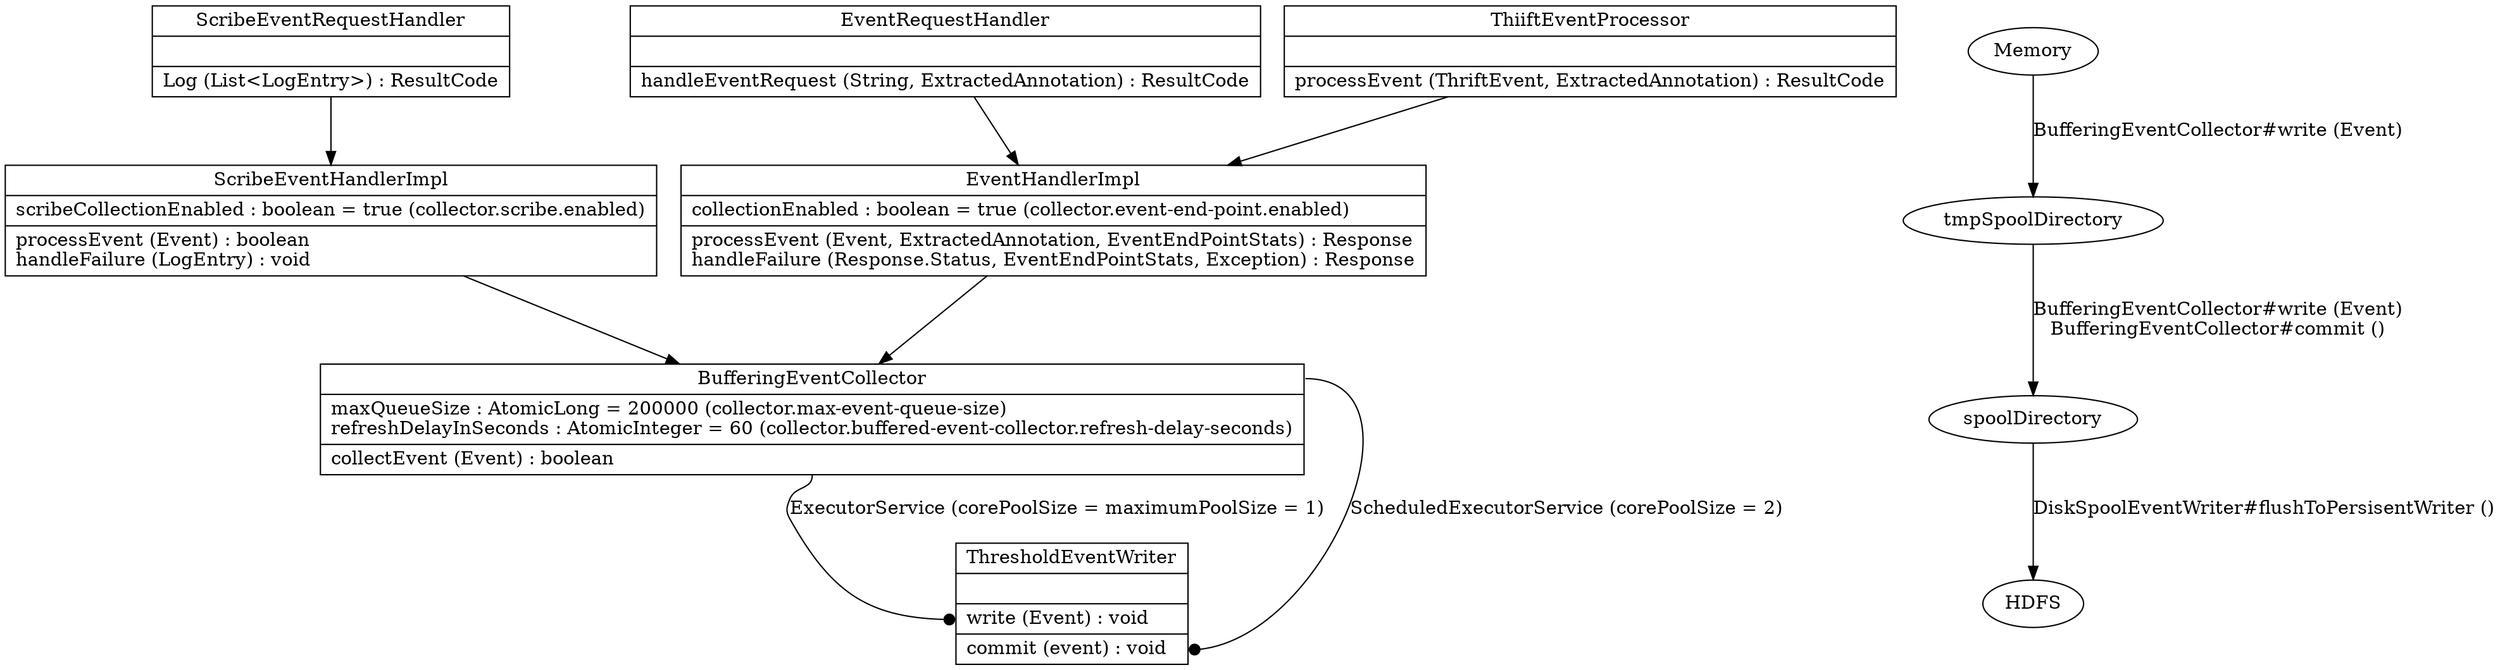 digraph g {
    subgraph request_handlers {
        label = "Request handlers"

        "scribe_resource" [
            label = "{ScribeEventRequestHandler| |Log (List\<LogEntry\>) : ResultCode}"
            shape = "record"
        ];
        "scribe_handler" [
            label = "{ScribeEventHandlerImpl|scribeCollectionEnabled : boolean = true (collector.scribe.enabled)\l|processEvent (Event) : boolean\lhandleFailure (LogEntry) : void\l}"
            shape = "record"
        ];
        "get_request_resource" [
            label = "{EventRequestHandler| |handleEventRequest (String, ExtractedAnnotation) : ResultCode}"
            shape = "record"
        ];
        "post_request_resource" [
            label = "{ThiiftEventProcessor| |processEvent (ThriftEvent, ExtractedAnnotation) : ResultCode}"
            shape = "record"
        ];
        "event_handler" [
            label = "{EventHandlerImpl|collectionEnabled : boolean = true (collector.event-end-point.enabled)\l|processEvent (Event, ExtractedAnnotation, EventEndPointStats) : Response\lhandleFailure (Response.Status, EventEndPointStats, Exception) : Response\l}"
            shape = "record"
        ];
        "buffer" [
            label = "{<f2>BufferingEventCollector|maxQueueSize : AtomicLong = 200000 (collector.max-event-queue-size)\lrefreshDelayInSeconds : AtomicInteger = 60 (collector.buffered-event-collector.refresh-delay-seconds)\l|<f1>collectEvent (Event) : boolean\l}"
            shape = "record"
        ];
        "tevent_writer" [
            label = "{ThresholdEventWriter| |<f1>write (Event) : void\l|<f2>commit (event) : void\l}"
            shape = "record"
        ];

        scribe_resource -> scribe_handler -> buffer
        get_request_resource -> event_handler
        post_request_resource -> event_handler
        event_handler -> buffer
        buffer:f1 -> tevent_writer:f1 [arrowhead = dot, label = "ExecutorService (corePoolSize = maximumPoolSize = 1)"]
        buffer:f2 -> tevent_writer:f2 [arrowhead = dot, label = "ScheduledExecutorService (corePoolSize = 2)"]
    }

    subgraph write_queues {
        Memory -> tmpSpoolDirectory [ label = "BufferingEventCollector#write (Event)" ]
        tmpSpoolDirectory -> spoolDirectory [ label = "BufferingEventCollector#write (Event)\nBufferingEventCollector#commit ()" ]
        spoolDirectory -> HDFS [ label = "DiskSpoolEventWriter#flushToPersisentWriter ()" ]
   }
}
